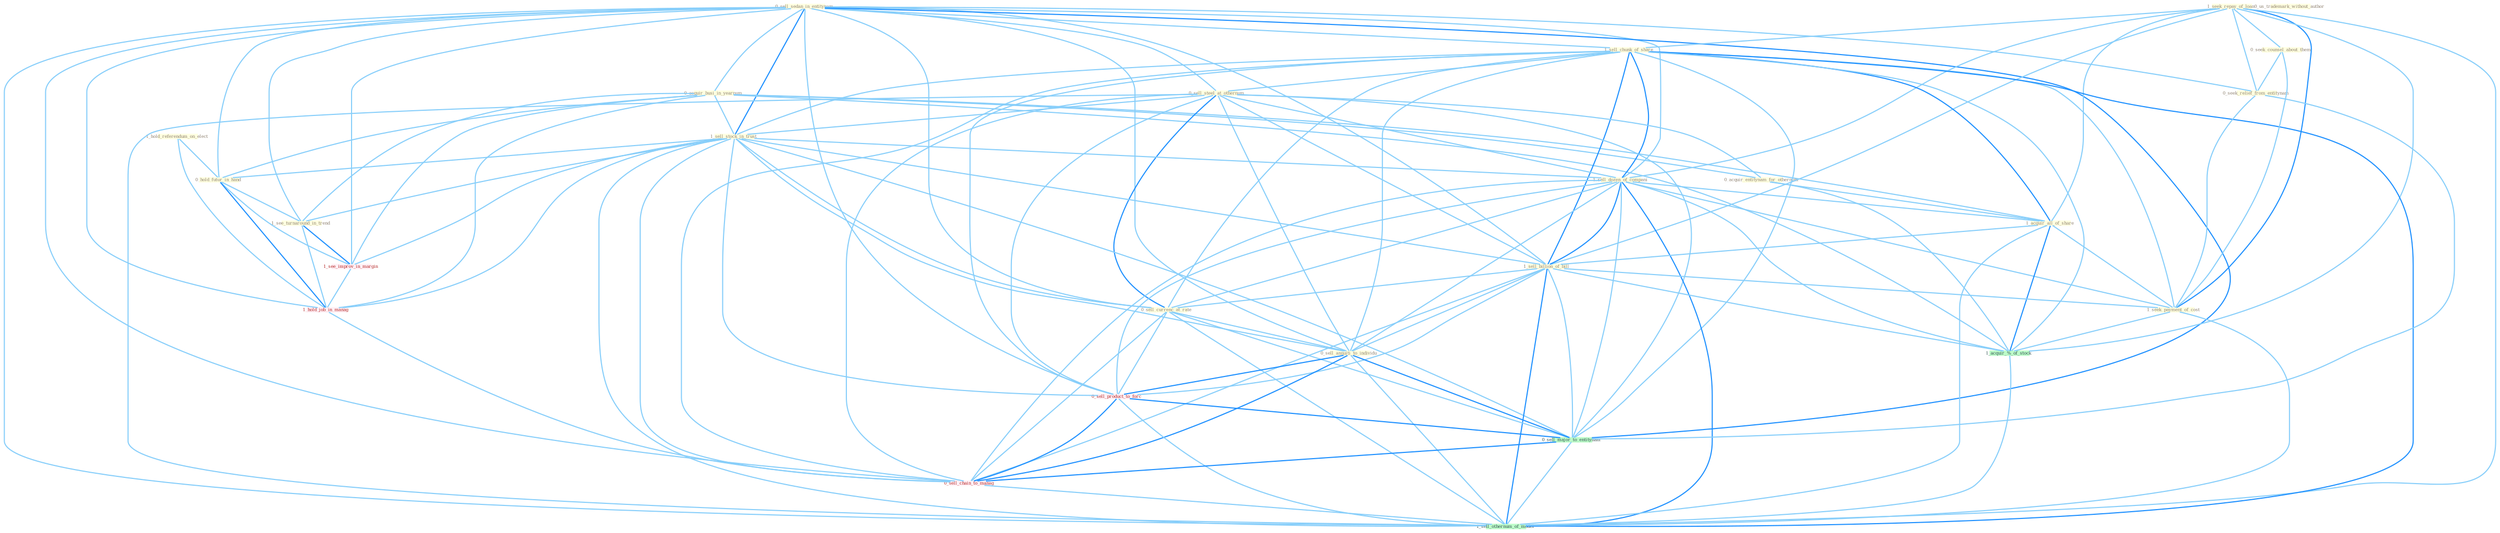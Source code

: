 Graph G{ 
    node
    [shape=polygon,style=filled,width=.5,height=.06,color="#BDFCC9",fixedsize=true,fontsize=4,
    fontcolor="#2f4f4f"];
    {node
    [color="#ffffe0", fontcolor="#8b7d6b"] "0_sell_sedan_in_entitynam " "0_acquir_busi_in_yearnum " "1_hold_referendum_on_elect " "1_seek_repay_of_loan " "1_sell_chunk_of_share " "0_seek_counsel_about_them " "0_sell_steel_at_othernum " "1_sell_stock_in_trust " "0_acquir_entitynam_for_othernum " "1_sell_dozen_of_compani " "0_hold_futur_in_hand " "1_see_turnaround_in_trend " "1_acquir_all_of_share " "1_sell_billion_of_bill " "0_seek_relief_from_entitynam " "0_us_trademark_without_author " "1_seek_payment_of_cost " "0_sell_currenc_at_rate " "0_sell_annuiti_to_individu "}
{node [color="#fff0f5", fontcolor="#b22222"] "1_see_improv_in_margin " "1_hold_job_in_manag " "0_sell_product_to_forc " "0_sell_chain_to_manag "}
edge [color="#B0E2FF"];

	"0_sell_sedan_in_entitynam " -- "0_acquir_busi_in_yearnum " [w="1", color="#87cefa" ];
	"0_sell_sedan_in_entitynam " -- "1_sell_chunk_of_share " [w="1", color="#87cefa" ];
	"0_sell_sedan_in_entitynam " -- "0_sell_steel_at_othernum " [w="1", color="#87cefa" ];
	"0_sell_sedan_in_entitynam " -- "1_sell_stock_in_trust " [w="2", color="#1e90ff" , len=0.8];
	"0_sell_sedan_in_entitynam " -- "1_sell_dozen_of_compani " [w="1", color="#87cefa" ];
	"0_sell_sedan_in_entitynam " -- "0_hold_futur_in_hand " [w="1", color="#87cefa" ];
	"0_sell_sedan_in_entitynam " -- "1_see_turnaround_in_trend " [w="1", color="#87cefa" ];
	"0_sell_sedan_in_entitynam " -- "1_sell_billion_of_bill " [w="1", color="#87cefa" ];
	"0_sell_sedan_in_entitynam " -- "0_seek_relief_from_entitynam " [w="1", color="#87cefa" ];
	"0_sell_sedan_in_entitynam " -- "0_sell_currenc_at_rate " [w="1", color="#87cefa" ];
	"0_sell_sedan_in_entitynam " -- "0_sell_annuiti_to_individu " [w="1", color="#87cefa" ];
	"0_sell_sedan_in_entitynam " -- "1_see_improv_in_margin " [w="1", color="#87cefa" ];
	"0_sell_sedan_in_entitynam " -- "1_hold_job_in_manag " [w="1", color="#87cefa" ];
	"0_sell_sedan_in_entitynam " -- "0_sell_product_to_forc " [w="1", color="#87cefa" ];
	"0_sell_sedan_in_entitynam " -- "0_sell_major_to_entitynam " [w="2", color="#1e90ff" , len=0.8];
	"0_sell_sedan_in_entitynam " -- "0_sell_chain_to_manag " [w="1", color="#87cefa" ];
	"0_sell_sedan_in_entitynam " -- "1_sell_othernum_of_model " [w="1", color="#87cefa" ];
	"0_acquir_busi_in_yearnum " -- "1_sell_stock_in_trust " [w="1", color="#87cefa" ];
	"0_acquir_busi_in_yearnum " -- "0_acquir_entitynam_for_othernum " [w="1", color="#87cefa" ];
	"0_acquir_busi_in_yearnum " -- "0_hold_futur_in_hand " [w="1", color="#87cefa" ];
	"0_acquir_busi_in_yearnum " -- "1_see_turnaround_in_trend " [w="1", color="#87cefa" ];
	"0_acquir_busi_in_yearnum " -- "1_acquir_all_of_share " [w="1", color="#87cefa" ];
	"0_acquir_busi_in_yearnum " -- "1_see_improv_in_margin " [w="1", color="#87cefa" ];
	"0_acquir_busi_in_yearnum " -- "1_acquir_%_of_stock " [w="1", color="#87cefa" ];
	"0_acquir_busi_in_yearnum " -- "1_hold_job_in_manag " [w="1", color="#87cefa" ];
	"1_hold_referendum_on_elect " -- "0_hold_futur_in_hand " [w="1", color="#87cefa" ];
	"1_hold_referendum_on_elect " -- "1_hold_job_in_manag " [w="1", color="#87cefa" ];
	"1_seek_repay_of_loan " -- "1_sell_chunk_of_share " [w="1", color="#87cefa" ];
	"1_seek_repay_of_loan " -- "0_seek_counsel_about_them " [w="1", color="#87cefa" ];
	"1_seek_repay_of_loan " -- "1_sell_dozen_of_compani " [w="1", color="#87cefa" ];
	"1_seek_repay_of_loan " -- "1_acquir_all_of_share " [w="1", color="#87cefa" ];
	"1_seek_repay_of_loan " -- "1_sell_billion_of_bill " [w="1", color="#87cefa" ];
	"1_seek_repay_of_loan " -- "0_seek_relief_from_entitynam " [w="1", color="#87cefa" ];
	"1_seek_repay_of_loan " -- "1_seek_payment_of_cost " [w="2", color="#1e90ff" , len=0.8];
	"1_seek_repay_of_loan " -- "1_acquir_%_of_stock " [w="1", color="#87cefa" ];
	"1_seek_repay_of_loan " -- "1_sell_othernum_of_model " [w="1", color="#87cefa" ];
	"1_sell_chunk_of_share " -- "0_sell_steel_at_othernum " [w="1", color="#87cefa" ];
	"1_sell_chunk_of_share " -- "1_sell_stock_in_trust " [w="1", color="#87cefa" ];
	"1_sell_chunk_of_share " -- "1_sell_dozen_of_compani " [w="2", color="#1e90ff" , len=0.8];
	"1_sell_chunk_of_share " -- "1_acquir_all_of_share " [w="2", color="#1e90ff" , len=0.8];
	"1_sell_chunk_of_share " -- "1_sell_billion_of_bill " [w="2", color="#1e90ff" , len=0.8];
	"1_sell_chunk_of_share " -- "1_seek_payment_of_cost " [w="1", color="#87cefa" ];
	"1_sell_chunk_of_share " -- "0_sell_currenc_at_rate " [w="1", color="#87cefa" ];
	"1_sell_chunk_of_share " -- "0_sell_annuiti_to_individu " [w="1", color="#87cefa" ];
	"1_sell_chunk_of_share " -- "1_acquir_%_of_stock " [w="1", color="#87cefa" ];
	"1_sell_chunk_of_share " -- "0_sell_product_to_forc " [w="1", color="#87cefa" ];
	"1_sell_chunk_of_share " -- "0_sell_major_to_entitynam " [w="1", color="#87cefa" ];
	"1_sell_chunk_of_share " -- "0_sell_chain_to_manag " [w="1", color="#87cefa" ];
	"1_sell_chunk_of_share " -- "1_sell_othernum_of_model " [w="2", color="#1e90ff" , len=0.8];
	"0_seek_counsel_about_them " -- "0_seek_relief_from_entitynam " [w="1", color="#87cefa" ];
	"0_seek_counsel_about_them " -- "1_seek_payment_of_cost " [w="1", color="#87cefa" ];
	"0_sell_steel_at_othernum " -- "1_sell_stock_in_trust " [w="1", color="#87cefa" ];
	"0_sell_steel_at_othernum " -- "0_acquir_entitynam_for_othernum " [w="1", color="#87cefa" ];
	"0_sell_steel_at_othernum " -- "1_sell_dozen_of_compani " [w="1", color="#87cefa" ];
	"0_sell_steel_at_othernum " -- "1_sell_billion_of_bill " [w="1", color="#87cefa" ];
	"0_sell_steel_at_othernum " -- "0_sell_currenc_at_rate " [w="2", color="#1e90ff" , len=0.8];
	"0_sell_steel_at_othernum " -- "0_sell_annuiti_to_individu " [w="1", color="#87cefa" ];
	"0_sell_steel_at_othernum " -- "0_sell_product_to_forc " [w="1", color="#87cefa" ];
	"0_sell_steel_at_othernum " -- "0_sell_major_to_entitynam " [w="1", color="#87cefa" ];
	"0_sell_steel_at_othernum " -- "0_sell_chain_to_manag " [w="1", color="#87cefa" ];
	"0_sell_steel_at_othernum " -- "1_sell_othernum_of_model " [w="1", color="#87cefa" ];
	"1_sell_stock_in_trust " -- "1_sell_dozen_of_compani " [w="1", color="#87cefa" ];
	"1_sell_stock_in_trust " -- "0_hold_futur_in_hand " [w="1", color="#87cefa" ];
	"1_sell_stock_in_trust " -- "1_see_turnaround_in_trend " [w="1", color="#87cefa" ];
	"1_sell_stock_in_trust " -- "1_sell_billion_of_bill " [w="1", color="#87cefa" ];
	"1_sell_stock_in_trust " -- "0_sell_currenc_at_rate " [w="1", color="#87cefa" ];
	"1_sell_stock_in_trust " -- "0_sell_annuiti_to_individu " [w="1", color="#87cefa" ];
	"1_sell_stock_in_trust " -- "1_see_improv_in_margin " [w="1", color="#87cefa" ];
	"1_sell_stock_in_trust " -- "1_hold_job_in_manag " [w="1", color="#87cefa" ];
	"1_sell_stock_in_trust " -- "0_sell_product_to_forc " [w="1", color="#87cefa" ];
	"1_sell_stock_in_trust " -- "0_sell_major_to_entitynam " [w="1", color="#87cefa" ];
	"1_sell_stock_in_trust " -- "0_sell_chain_to_manag " [w="1", color="#87cefa" ];
	"1_sell_stock_in_trust " -- "1_sell_othernum_of_model " [w="1", color="#87cefa" ];
	"0_acquir_entitynam_for_othernum " -- "1_acquir_all_of_share " [w="1", color="#87cefa" ];
	"0_acquir_entitynam_for_othernum " -- "1_acquir_%_of_stock " [w="1", color="#87cefa" ];
	"1_sell_dozen_of_compani " -- "1_acquir_all_of_share " [w="1", color="#87cefa" ];
	"1_sell_dozen_of_compani " -- "1_sell_billion_of_bill " [w="2", color="#1e90ff" , len=0.8];
	"1_sell_dozen_of_compani " -- "1_seek_payment_of_cost " [w="1", color="#87cefa" ];
	"1_sell_dozen_of_compani " -- "0_sell_currenc_at_rate " [w="1", color="#87cefa" ];
	"1_sell_dozen_of_compani " -- "0_sell_annuiti_to_individu " [w="1", color="#87cefa" ];
	"1_sell_dozen_of_compani " -- "1_acquir_%_of_stock " [w="1", color="#87cefa" ];
	"1_sell_dozen_of_compani " -- "0_sell_product_to_forc " [w="1", color="#87cefa" ];
	"1_sell_dozen_of_compani " -- "0_sell_major_to_entitynam " [w="1", color="#87cefa" ];
	"1_sell_dozen_of_compani " -- "0_sell_chain_to_manag " [w="1", color="#87cefa" ];
	"1_sell_dozen_of_compani " -- "1_sell_othernum_of_model " [w="2", color="#1e90ff" , len=0.8];
	"0_hold_futur_in_hand " -- "1_see_turnaround_in_trend " [w="1", color="#87cefa" ];
	"0_hold_futur_in_hand " -- "1_see_improv_in_margin " [w="1", color="#87cefa" ];
	"0_hold_futur_in_hand " -- "1_hold_job_in_manag " [w="2", color="#1e90ff" , len=0.8];
	"1_see_turnaround_in_trend " -- "1_see_improv_in_margin " [w="2", color="#1e90ff" , len=0.8];
	"1_see_turnaround_in_trend " -- "1_hold_job_in_manag " [w="1", color="#87cefa" ];
	"1_acquir_all_of_share " -- "1_sell_billion_of_bill " [w="1", color="#87cefa" ];
	"1_acquir_all_of_share " -- "1_seek_payment_of_cost " [w="1", color="#87cefa" ];
	"1_acquir_all_of_share " -- "1_acquir_%_of_stock " [w="2", color="#1e90ff" , len=0.8];
	"1_acquir_all_of_share " -- "1_sell_othernum_of_model " [w="1", color="#87cefa" ];
	"1_sell_billion_of_bill " -- "1_seek_payment_of_cost " [w="1", color="#87cefa" ];
	"1_sell_billion_of_bill " -- "0_sell_currenc_at_rate " [w="1", color="#87cefa" ];
	"1_sell_billion_of_bill " -- "0_sell_annuiti_to_individu " [w="1", color="#87cefa" ];
	"1_sell_billion_of_bill " -- "1_acquir_%_of_stock " [w="1", color="#87cefa" ];
	"1_sell_billion_of_bill " -- "0_sell_product_to_forc " [w="1", color="#87cefa" ];
	"1_sell_billion_of_bill " -- "0_sell_major_to_entitynam " [w="1", color="#87cefa" ];
	"1_sell_billion_of_bill " -- "0_sell_chain_to_manag " [w="1", color="#87cefa" ];
	"1_sell_billion_of_bill " -- "1_sell_othernum_of_model " [w="2", color="#1e90ff" , len=0.8];
	"0_seek_relief_from_entitynam " -- "1_seek_payment_of_cost " [w="1", color="#87cefa" ];
	"0_seek_relief_from_entitynam " -- "0_sell_major_to_entitynam " [w="1", color="#87cefa" ];
	"1_seek_payment_of_cost " -- "1_acquir_%_of_stock " [w="1", color="#87cefa" ];
	"1_seek_payment_of_cost " -- "1_sell_othernum_of_model " [w="1", color="#87cefa" ];
	"0_sell_currenc_at_rate " -- "0_sell_annuiti_to_individu " [w="1", color="#87cefa" ];
	"0_sell_currenc_at_rate " -- "0_sell_product_to_forc " [w="1", color="#87cefa" ];
	"0_sell_currenc_at_rate " -- "0_sell_major_to_entitynam " [w="1", color="#87cefa" ];
	"0_sell_currenc_at_rate " -- "0_sell_chain_to_manag " [w="1", color="#87cefa" ];
	"0_sell_currenc_at_rate " -- "1_sell_othernum_of_model " [w="1", color="#87cefa" ];
	"0_sell_annuiti_to_individu " -- "0_sell_product_to_forc " [w="2", color="#1e90ff" , len=0.8];
	"0_sell_annuiti_to_individu " -- "0_sell_major_to_entitynam " [w="2", color="#1e90ff" , len=0.8];
	"0_sell_annuiti_to_individu " -- "0_sell_chain_to_manag " [w="2", color="#1e90ff" , len=0.8];
	"0_sell_annuiti_to_individu " -- "1_sell_othernum_of_model " [w="1", color="#87cefa" ];
	"1_see_improv_in_margin " -- "1_hold_job_in_manag " [w="1", color="#87cefa" ];
	"1_acquir_%_of_stock " -- "1_sell_othernum_of_model " [w="1", color="#87cefa" ];
	"1_hold_job_in_manag " -- "0_sell_chain_to_manag " [w="1", color="#87cefa" ];
	"0_sell_product_to_forc " -- "0_sell_major_to_entitynam " [w="2", color="#1e90ff" , len=0.8];
	"0_sell_product_to_forc " -- "0_sell_chain_to_manag " [w="2", color="#1e90ff" , len=0.8];
	"0_sell_product_to_forc " -- "1_sell_othernum_of_model " [w="1", color="#87cefa" ];
	"0_sell_major_to_entitynam " -- "0_sell_chain_to_manag " [w="2", color="#1e90ff" , len=0.8];
	"0_sell_major_to_entitynam " -- "1_sell_othernum_of_model " [w="1", color="#87cefa" ];
	"0_sell_chain_to_manag " -- "1_sell_othernum_of_model " [w="1", color="#87cefa" ];
}